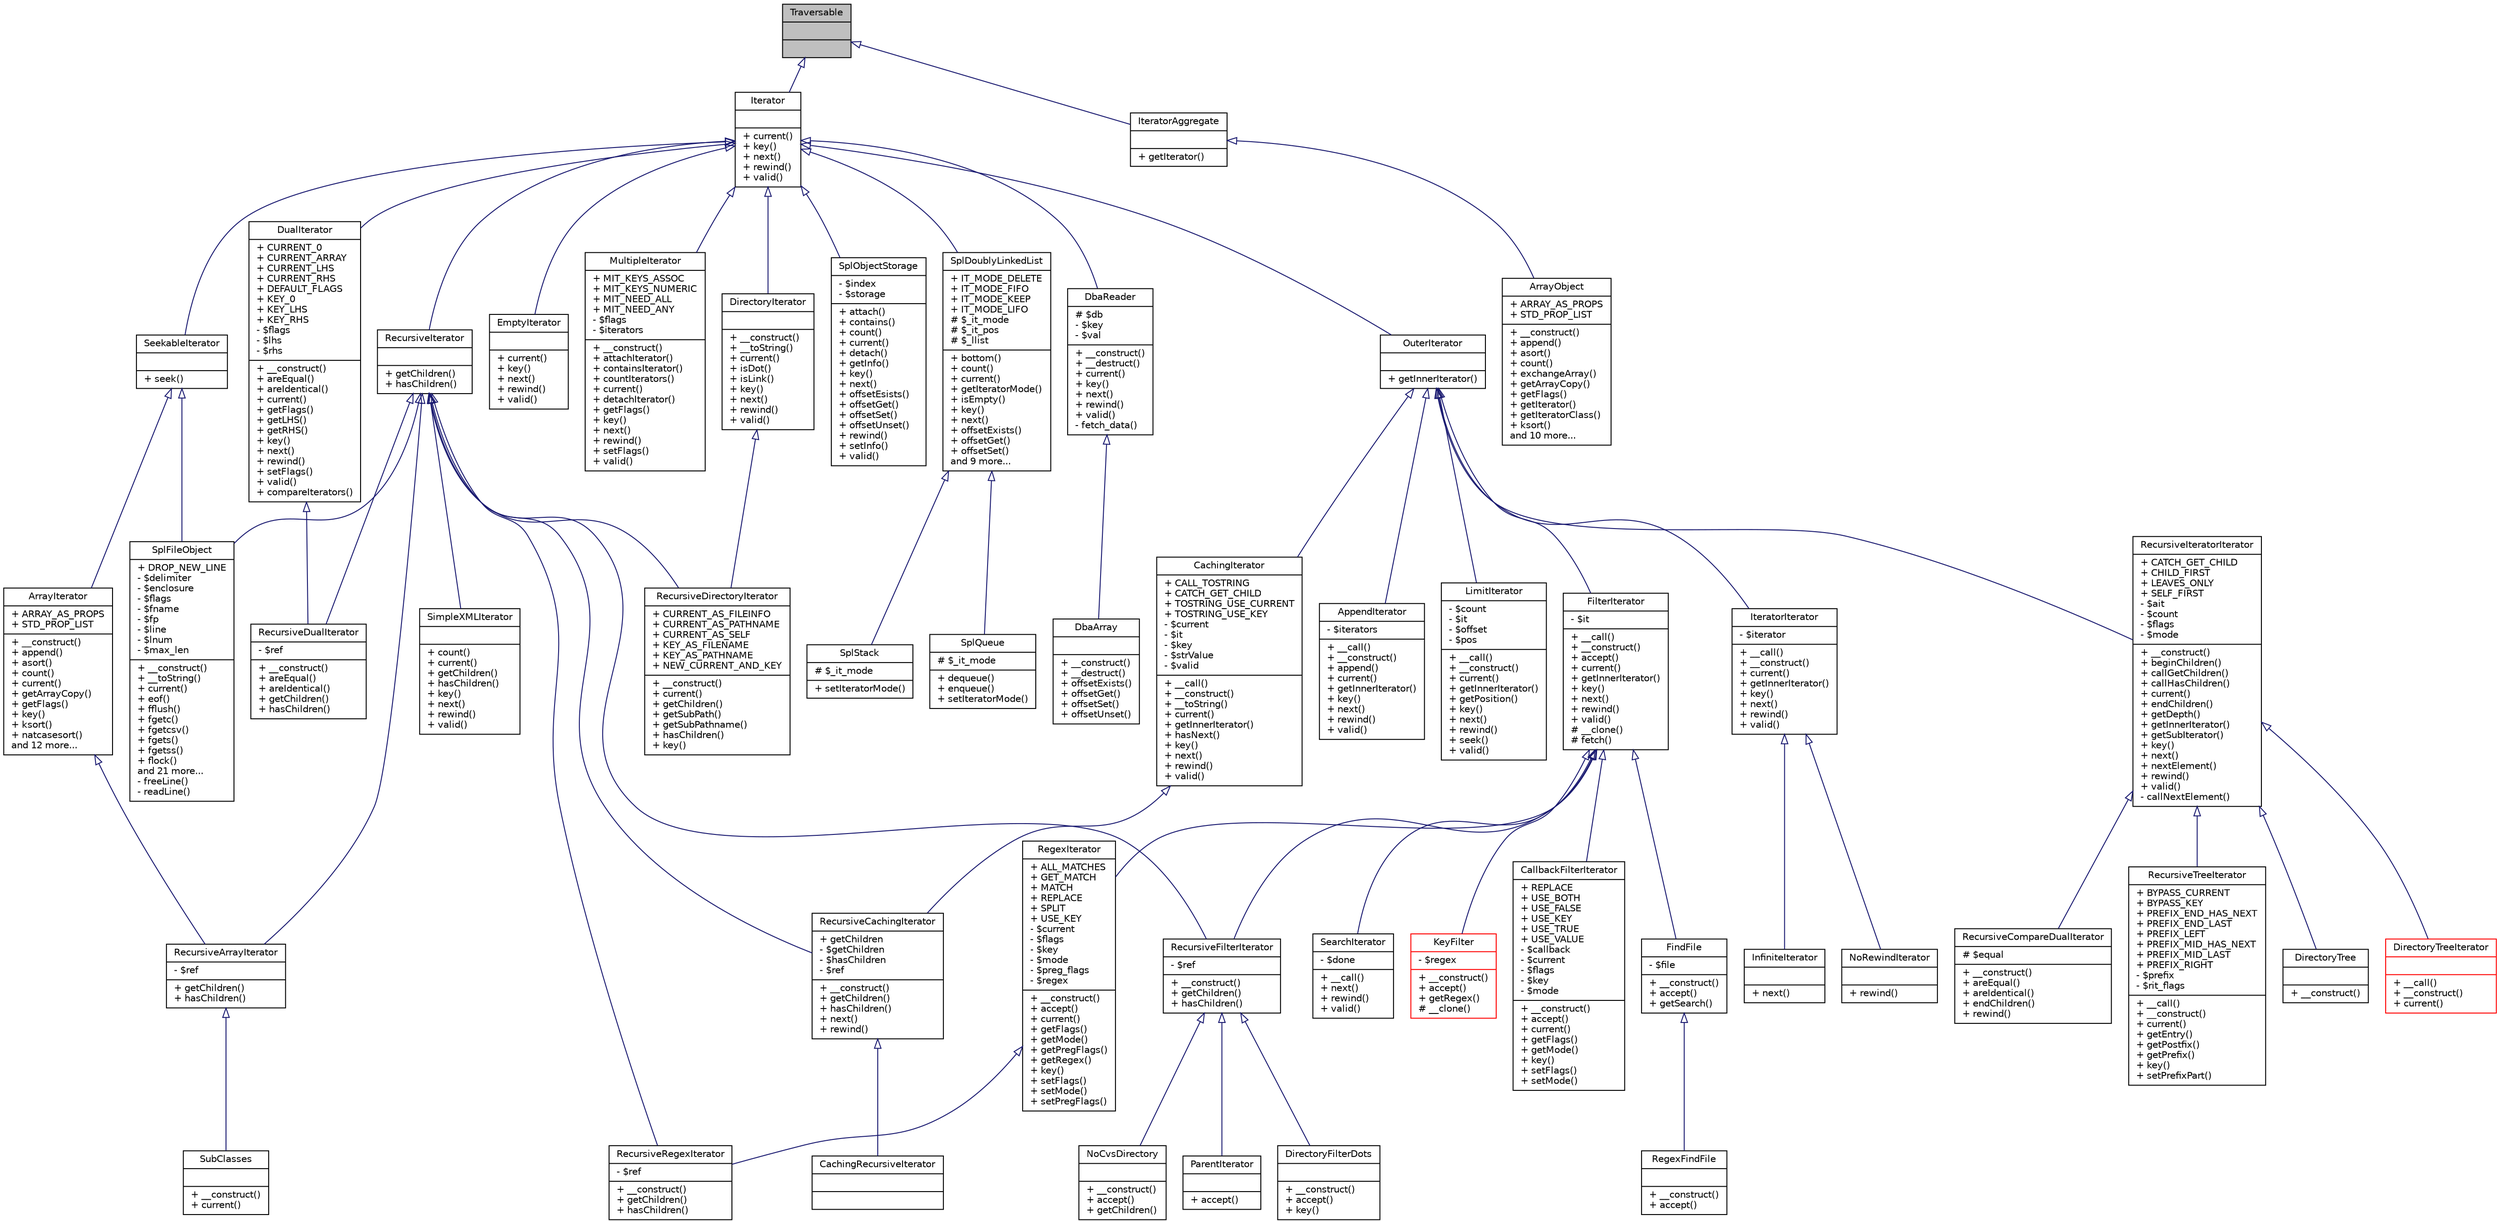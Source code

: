 digraph "Traversable"
{
  edge [fontname="Helvetica",fontsize="10",labelfontname="Helvetica",labelfontsize="10"];
  node [fontname="Helvetica",fontsize="10",shape=record];
  Node1 [label="{Traversable\n||}",height=0.2,width=0.4,color="black", fillcolor="grey75", style="filled" fontcolor="black"];
  Node1 -> Node2 [dir="back",color="midnightblue",fontsize="10",style="solid",arrowtail="onormal",fontname="Helvetica"];
  Node2 [label="{Iterator\n||+ current()\l+ key()\l+ next()\l+ rewind()\l+ valid()\l}",height=0.2,width=0.4,color="black", fillcolor="white", style="filled",URL="$interfaceIterator.html",tooltip="Basic iterator. "];
  Node2 -> Node3 [dir="back",color="midnightblue",fontsize="10",style="solid",arrowtail="onormal",fontname="Helvetica"];
  Node3 [label="{DbaReader\n|# $db\l- $key\l- $val\l|+ __construct()\l+ __destruct()\l+ current()\l+ key()\l+ next()\l+ rewind()\l+ valid()\l- fetch_data()\l}",height=0.2,width=0.4,color="black", fillcolor="white", style="filled",URL="$classDbaReader.html",tooltip="This implements a DBA Iterator. "];
  Node3 -> Node4 [dir="back",color="midnightblue",fontsize="10",style="solid",arrowtail="onormal",fontname="Helvetica"];
  Node4 [label="{DbaArray\n||+ __construct()\l+ __destruct()\l+ offsetExists()\l+ offsetGet()\l+ offsetSet()\l+ offsetUnset()\l}",height=0.2,width=0.4,color="black", fillcolor="white", style="filled",URL="$classDbaArray.html",tooltip="This implements a DBA Array. "];
  Node2 -> Node5 [dir="back",color="midnightblue",fontsize="10",style="solid",arrowtail="onormal",fontname="Helvetica"];
  Node5 [label="{DirectoryIterator\n||+ __construct()\l+ __toString()\l+ current()\l+ isDot()\l+ isLink()\l+ key()\l+ next()\l+ rewind()\l+ valid()\l}",height=0.2,width=0.4,color="black", fillcolor="white", style="filled",URL="$classDirectoryIterator.html",tooltip="Directory iterator. "];
  Node5 -> Node6 [dir="back",color="midnightblue",fontsize="10",style="solid",arrowtail="onormal",fontname="Helvetica"];
  Node6 [label="{RecursiveDirectoryIterator\n|+ CURRENT_AS_FILEINFO\l+ CURRENT_AS_PATHNAME\l+ CURRENT_AS_SELF\l+ KEY_AS_FILENAME\l+ KEY_AS_PATHNAME\l+ NEW_CURRENT_AND_KEY\l|+ __construct()\l+ current()\l+ getChildren()\l+ getSubPath()\l+ getSubPathname()\l+ hasChildren()\l+ key()\l}",height=0.2,width=0.4,color="black", fillcolor="white", style="filled",URL="$classRecursiveDirectoryIterator.html",tooltip="recursive directory iterator "];
  Node2 -> Node7 [dir="back",color="midnightblue",fontsize="10",style="solid",arrowtail="onormal",fontname="Helvetica"];
  Node7 [label="{DualIterator\n|+ CURRENT_0\l+ CURRENT_ARRAY\l+ CURRENT_LHS\l+ CURRENT_RHS\l+ DEFAULT_FLAGS\l+ KEY_0\l+ KEY_LHS\l+ KEY_RHS\l- $flags\l- $lhs\l- $rhs\l|+ __construct()\l+ areEqual()\l+ areIdentical()\l+ current()\l+ getFlags()\l+ getLHS()\l+ getRHS()\l+ key()\l+ next()\l+ rewind()\l+ setFlags()\l+ valid()\l+ compareIterators()\l}",height=0.2,width=0.4,color="black", fillcolor="white", style="filled",URL="$classDualIterator.html",tooltip="Synchronous iteration over two iterators. "];
  Node7 -> Node8 [dir="back",color="midnightblue",fontsize="10",style="solid",arrowtail="onormal",fontname="Helvetica"];
  Node8 [label="{RecursiveDualIterator\n|- $ref\l|+ __construct()\l+ areEqual()\l+ areIdentical()\l+ getChildren()\l+ hasChildren()\l}",height=0.2,width=0.4,color="black", fillcolor="white", style="filled",URL="$classRecursiveDualIterator.html",tooltip="Synchronous iteration over two recursive iterators. "];
  Node2 -> Node9 [dir="back",color="midnightblue",fontsize="10",style="solid",arrowtail="onormal",fontname="Helvetica"];
  Node9 [label="{EmptyIterator\n||+ current()\l+ key()\l+ next()\l+ rewind()\l+ valid()\l}",height=0.2,width=0.4,color="black", fillcolor="white", style="filled",URL="$classEmptyIterator.html",tooltip="An empty Iterator. "];
  Node2 -> Node10 [dir="back",color="midnightblue",fontsize="10",style="solid",arrowtail="onormal",fontname="Helvetica"];
  Node10 [label="{MultipleIterator\n|+ MIT_KEYS_ASSOC\l+ MIT_KEYS_NUMERIC\l+ MIT_NEED_ALL\l+ MIT_NEED_ANY\l- $flags\l- $iterators\l|+ __construct()\l+ attachIterator()\l+ containsIterator()\l+ countIterators()\l+ current()\l+ detachIterator()\l+ getFlags()\l+ key()\l+ next()\l+ rewind()\l+ setFlags()\l+ valid()\l}",height=0.2,width=0.4,color="black", fillcolor="white", style="filled",URL="$classMultipleIterator.html",tooltip="Iterator that iterates over several iterators one after the other. "];
  Node2 -> Node11 [dir="back",color="midnightblue",fontsize="10",style="solid",arrowtail="onormal",fontname="Helvetica"];
  Node11 [label="{OuterIterator\n||+ getInnerIterator()\l}",height=0.2,width=0.4,color="black", fillcolor="white", style="filled",URL="$interfaceOuterIterator.html",tooltip="Interface to access the current inner iteraor of iterator wrappers. "];
  Node11 -> Node12 [dir="back",color="midnightblue",fontsize="10",style="solid",arrowtail="onormal",fontname="Helvetica"];
  Node12 [label="{AppendIterator\n|- $iterators\l|+ __call()\l+ __construct()\l+ append()\l+ current()\l+ getInnerIterator()\l+ key()\l+ next()\l+ rewind()\l+ valid()\l}",height=0.2,width=0.4,color="black", fillcolor="white", style="filled",URL="$classAppendIterator.html",tooltip="Iterator that iterates over several iterators one after the other. "];
  Node11 -> Node13 [dir="back",color="midnightblue",fontsize="10",style="solid",arrowtail="onormal",fontname="Helvetica"];
  Node13 [label="{CachingIterator\n|+ CALL_TOSTRING\l+ CATCH_GET_CHILD\l+ TOSTRING_USE_CURRENT\l+ TOSTRING_USE_KEY\l- $current\l- $it\l- $key\l- $strValue\l- $valid\l|+ __call()\l+ __construct()\l+ __toString()\l+ current()\l+ getInnerIterator()\l+ hasNext()\l+ key()\l+ next()\l+ rewind()\l+ valid()\l}",height=0.2,width=0.4,color="black", fillcolor="white", style="filled",URL="$classCachingIterator.html",tooltip="Cached iteration over another Iterator. "];
  Node13 -> Node14 [dir="back",color="midnightblue",fontsize="10",style="solid",arrowtail="onormal",fontname="Helvetica"];
  Node14 [label="{RecursiveCachingIterator\n|+ getChildren\l- $getChildren\l- $hasChildren\l- $ref\l|+ __construct()\l+ getChildren()\l+ hasChildren()\l+ next()\l+ rewind()\l}",height=0.2,width=0.4,color="black", fillcolor="white", style="filled",URL="$classRecursiveCachingIterator.html",tooltip="Cached recursive iteration over another Iterator. "];
  Node14 -> Node15 [dir="back",color="midnightblue",fontsize="10",style="solid",arrowtail="onormal",fontname="Helvetica"];
  Node15 [label="{CachingRecursiveIterator\n||}",height=0.2,width=0.4,color="black", fillcolor="white", style="filled",URL="$classCachingRecursiveIterator.html",tooltip="Compatibility to PHP 5.0. "];
  Node11 -> Node16 [dir="back",color="midnightblue",fontsize="10",style="solid",arrowtail="onormal",fontname="Helvetica"];
  Node16 [label="{FilterIterator\n|- $it\l|+ __call()\l+ __construct()\l+ accept()\l+ current()\l+ getInnerIterator()\l+ key()\l+ next()\l+ rewind()\l+ valid()\l# __clone()\l# fetch()\l}",height=0.2,width=0.4,color="black", fillcolor="white", style="filled",URL="$classFilterIterator.html",tooltip="Abstract filter for iterators. "];
  Node16 -> Node17 [dir="back",color="midnightblue",fontsize="10",style="solid",arrowtail="onormal",fontname="Helvetica"];
  Node17 [label="{CallbackFilterIterator\n|+ REPLACE\l+ USE_BOTH\l+ USE_FALSE\l+ USE_KEY\l+ USE_TRUE\l+ USE_VALUE\l- $callback\l- $current\l- $flags\l- $key\l- $mode\l|+ __construct()\l+ accept()\l+ current()\l+ getFlags()\l+ getMode()\l+ key()\l+ setFlags()\l+ setMode()\l}",height=0.2,width=0.4,color="black", fillcolor="white", style="filled",URL="$classCallbackFilterIterator.html",tooltip="A non abstract FiletrIterator that uses a callback foreach element. "];
  Node16 -> Node18 [dir="back",color="midnightblue",fontsize="10",style="solid",arrowtail="onormal",fontname="Helvetica"];
  Node18 [label="{FindFile\n|- $file\l|+ __construct()\l+ accept()\l+ getSearch()\l}",height=0.2,width=0.4,color="black", fillcolor="white", style="filled",URL="$classFindFile.html",tooltip="Base class to find files. "];
  Node18 -> Node19 [dir="back",color="midnightblue",fontsize="10",style="solid",arrowtail="onormal",fontname="Helvetica"];
  Node19 [label="{RegexFindFile\n||+ __construct()\l+ accept()\l}",height=0.2,width=0.4,color="black", fillcolor="white", style="filled",URL="$classRegexFindFile.html",tooltip="Find files by regular expression. "];
  Node16 -> Node20 [dir="back",color="midnightblue",fontsize="10",style="solid",arrowtail="onormal",fontname="Helvetica"];
  Node20 [label="{KeyFilter\n|- $regex\l|+ __construct()\l+ accept()\l+ getRegex()\l# __clone()\l}",height=0.2,width=0.4,color="red", fillcolor="white", style="filled",URL="$classKeyFilter.html",tooltip="Regular expression filter for string iterators. "];
  Node16 -> Node21 [dir="back",color="midnightblue",fontsize="10",style="solid",arrowtail="onormal",fontname="Helvetica"];
  Node21 [label="{RecursiveFilterIterator\n|- $ref\l|+ __construct()\l+ getChildren()\l+ hasChildren()\l}",height=0.2,width=0.4,color="black", fillcolor="white", style="filled",URL="$classRecursiveFilterIterator.html",tooltip="Iterator to filter recursive iterators. "];
  Node21 -> Node22 [dir="back",color="midnightblue",fontsize="10",style="solid",arrowtail="onormal",fontname="Helvetica"];
  Node22 [label="{DirectoryFilterDots\n||+ __construct()\l+ accept()\l+ key()\l}",height=0.2,width=0.4,color="black", fillcolor="white", style="filled",URL="$classDirectoryFilterDots.html",tooltip="A filtered DirectoryIterator. "];
  Node21 -> Node23 [dir="back",color="midnightblue",fontsize="10",style="solid",arrowtail="onormal",fontname="Helvetica"];
  Node23 [label="{NoCvsDirectory\n||+ __construct()\l+ accept()\l+ getChildren()\l}",height=0.2,width=0.4,color="black", fillcolor="white", style="filled",URL="$classNoCvsDirectory.html"];
  Node21 -> Node24 [dir="back",color="midnightblue",fontsize="10",style="solid",arrowtail="onormal",fontname="Helvetica"];
  Node24 [label="{ParentIterator\n||+ accept()\l}",height=0.2,width=0.4,color="black", fillcolor="white", style="filled",URL="$classParentIterator.html",tooltip="Iterator to filter parents. "];
  Node16 -> Node25 [dir="back",color="midnightblue",fontsize="10",style="solid",arrowtail="onormal",fontname="Helvetica"];
  Node25 [label="{RegexIterator\n|+ ALL_MATCHES\l+ GET_MATCH\l+ MATCH\l+ REPLACE\l+ SPLIT\l+ USE_KEY\l- $current\l- $flags\l- $key\l- $mode\l- $preg_flags\l- $regex\l|+ __construct()\l+ accept()\l+ current()\l+ getFlags()\l+ getMode()\l+ getPregFlags()\l+ getRegex()\l+ key()\l+ setFlags()\l+ setMode()\l+ setPregFlags()\l}",height=0.2,width=0.4,color="black", fillcolor="white", style="filled",URL="$classRegexIterator.html",tooltip="Regular expression filter for iterators. "];
  Node25 -> Node26 [dir="back",color="midnightblue",fontsize="10",style="solid",arrowtail="onormal",fontname="Helvetica"];
  Node26 [label="{RecursiveRegexIterator\n|- $ref\l|+ __construct()\l+ getChildren()\l+ hasChildren()\l}",height=0.2,width=0.4,color="black", fillcolor="white", style="filled",URL="$classRecursiveRegexIterator.html",tooltip="Recursive regular expression filter for iterators. "];
  Node16 -> Node27 [dir="back",color="midnightblue",fontsize="10",style="solid",arrowtail="onormal",fontname="Helvetica"];
  Node27 [label="{SearchIterator\n|- $done\l|+ __call()\l+ next()\l+ rewind()\l+ valid()\l}",height=0.2,width=0.4,color="black", fillcolor="white", style="filled",URL="$classSearchIterator.html",tooltip="Iterator to search for a specific element. "];
  Node11 -> Node28 [dir="back",color="midnightblue",fontsize="10",style="solid",arrowtail="onormal",fontname="Helvetica"];
  Node28 [label="{IteratorIterator\n|- $iterator\l|+ __call()\l+ __construct()\l+ current()\l+ getInnerIterator()\l+ key()\l+ next()\l+ rewind()\l+ valid()\l}",height=0.2,width=0.4,color="black", fillcolor="white", style="filled",URL="$classIteratorIterator.html",tooltip="Basic Iterator wrapper. "];
  Node28 -> Node29 [dir="back",color="midnightblue",fontsize="10",style="solid",arrowtail="onormal",fontname="Helvetica"];
  Node29 [label="{InfiniteIterator\n||+ next()\l}",height=0.2,width=0.4,color="black", fillcolor="white", style="filled",URL="$classInfiniteIterator.html",tooltip="An infinite Iterator. "];
  Node28 -> Node30 [dir="back",color="midnightblue",fontsize="10",style="solid",arrowtail="onormal",fontname="Helvetica"];
  Node30 [label="{NoRewindIterator\n||+ rewind()\l}",height=0.2,width=0.4,color="black", fillcolor="white", style="filled",URL="$classNoRewindIterator.html",tooltip="An Iterator wrapper that doesn&#39;t call rewind. "];
  Node11 -> Node31 [dir="back",color="midnightblue",fontsize="10",style="solid",arrowtail="onormal",fontname="Helvetica"];
  Node31 [label="{LimitIterator\n|- $count\l- $it\l- $offset\l- $pos\l|+ __call()\l+ __construct()\l+ current()\l+ getInnerIterator()\l+ getPosition()\l+ key()\l+ next()\l+ rewind()\l+ seek()\l+ valid()\l}",height=0.2,width=0.4,color="black", fillcolor="white", style="filled",URL="$classLimitIterator.html",tooltip="Limited Iteration over another Iterator. "];
  Node11 -> Node32 [dir="back",color="midnightblue",fontsize="10",style="solid",arrowtail="onormal",fontname="Helvetica"];
  Node32 [label="{RecursiveIteratorIterator\n|+ CATCH_GET_CHILD\l+ CHILD_FIRST\l+ LEAVES_ONLY\l+ SELF_FIRST\l- $ait\l- $count\l- $flags\l- $mode\l|+ __construct()\l+ beginChildren()\l+ callGetChildren()\l+ callHasChildren()\l+ current()\l+ endChildren()\l+ getDepth()\l+ getInnerIterator()\l+ getSubIterator()\l+ key()\l+ next()\l+ nextElement()\l+ rewind()\l+ valid()\l- callNextElement()\l}",height=0.2,width=0.4,color="black", fillcolor="white", style="filled",URL="$classRecursiveIteratorIterator.html",tooltip="Iterates through recursive iterators. "];
  Node32 -> Node33 [dir="back",color="midnightblue",fontsize="10",style="solid",arrowtail="onormal",fontname="Helvetica"];
  Node33 [label="{DirectoryTree\n||+ __construct()\l}",height=0.2,width=0.4,color="black", fillcolor="white", style="filled",URL="$classDirectoryTree.html",tooltip="A directory iterator that does not show &#39;. "];
  Node32 -> Node34 [dir="back",color="midnightblue",fontsize="10",style="solid",arrowtail="onormal",fontname="Helvetica"];
  Node34 [label="{DirectoryTreeIterator\n||+ __call()\l+ __construct()\l+ current()\l}",height=0.2,width=0.4,color="red", fillcolor="white", style="filled",URL="$classDirectoryTreeIterator.html",tooltip="DirectoryIterator to generate ASCII graphic directory trees. "];
  Node32 -> Node35 [dir="back",color="midnightblue",fontsize="10",style="solid",arrowtail="onormal",fontname="Helvetica"];
  Node35 [label="{RecursiveCompareDualIterator\n|# $equal\l|+ __construct()\l+ areEqual()\l+ areIdentical()\l+ endChildren()\l+ rewind()\l}",height=0.2,width=0.4,color="black", fillcolor="white", style="filled",URL="$classRecursiveCompareDualIterator.html",tooltip="Recursive comparison iterator for a RecursiveDualIterator. "];
  Node32 -> Node36 [dir="back",color="midnightblue",fontsize="10",style="solid",arrowtail="onormal",fontname="Helvetica"];
  Node36 [label="{RecursiveTreeIterator\n|+ BYPASS_CURRENT\l+ BYPASS_KEY\l+ PREFIX_END_HAS_NEXT\l+ PREFIX_END_LAST\l+ PREFIX_LEFT\l+ PREFIX_MID_HAS_NEXT\l+ PREFIX_MID_LAST\l+ PREFIX_RIGHT\l- $prefix\l- $rit_flags\l|+ __call()\l+ __construct()\l+ current()\l+ getEntry()\l+ getPostfix()\l+ getPrefix()\l+ key()\l+ setPrefixPart()\l}",height=0.2,width=0.4,color="black", fillcolor="white", style="filled",URL="$classRecursiveTreeIterator.html",tooltip="RecursiveIteratorIterator to generate ASCII graphic trees for the entries in a RecursiveIterator. "];
  Node2 -> Node37 [dir="back",color="midnightblue",fontsize="10",style="solid",arrowtail="onormal",fontname="Helvetica"];
  Node37 [label="{RecursiveIterator\n||+ getChildren()\l+ hasChildren()\l}",height=0.2,width=0.4,color="black", fillcolor="white", style="filled",URL="$interfaceRecursiveIterator.html",tooltip="Interface for recursive iteration with RecursiveIteratorIterator. "];
  Node37 -> Node38 [dir="back",color="midnightblue",fontsize="10",style="solid",arrowtail="onormal",fontname="Helvetica"];
  Node38 [label="{RecursiveArrayIterator\n|- $ref\l|+ getChildren()\l+ hasChildren()\l}",height=0.2,width=0.4,color="black", fillcolor="white", style="filled",URL="$classRecursiveArrayIterator.html",tooltip="A recursive array iterator. "];
  Node38 -> Node39 [dir="back",color="midnightblue",fontsize="10",style="solid",arrowtail="onormal",fontname="Helvetica"];
  Node39 [label="{SubClasses\n||+ __construct()\l+ current()\l}",height=0.2,width=0.4,color="black", fillcolor="white", style="filled",URL="$classSubClasses.html",tooltip="Collects sub classes for given class or interface. "];
  Node37 -> Node14 [dir="back",color="midnightblue",fontsize="10",style="solid",arrowtail="onormal",fontname="Helvetica"];
  Node37 -> Node6 [dir="back",color="midnightblue",fontsize="10",style="solid",arrowtail="onormal",fontname="Helvetica"];
  Node37 -> Node8 [dir="back",color="midnightblue",fontsize="10",style="solid",arrowtail="onormal",fontname="Helvetica"];
  Node37 -> Node21 [dir="back",color="midnightblue",fontsize="10",style="solid",arrowtail="onormal",fontname="Helvetica"];
  Node37 -> Node26 [dir="back",color="midnightblue",fontsize="10",style="solid",arrowtail="onormal",fontname="Helvetica"];
  Node37 -> Node40 [dir="back",color="midnightblue",fontsize="10",style="solid",arrowtail="onormal",fontname="Helvetica"];
  Node40 [label="{SimpleXMLIterator\n||+ count()\l+ current()\l+ getChildren()\l+ hasChildren()\l+ key()\l+ next()\l+ rewind()\l+ valid()\l}",height=0.2,width=0.4,color="black", fillcolor="white", style="filled",URL="$classSimpleXMLIterator.html",tooltip="recursive SimpleXML_Element iterator "];
  Node37 -> Node41 [dir="back",color="midnightblue",fontsize="10",style="solid",arrowtail="onormal",fontname="Helvetica"];
  Node41 [label="{SplFileObject\n|+ DROP_NEW_LINE\l- $delimiter\l- $enclosure\l- $flags\l- $fname\l- $fp\l- $line\l- $lnum\l- $max_len\l|+ __construct()\l+ __toString()\l+ current()\l+ eof()\l+ fflush()\l+ fgetc()\l+ fgetcsv()\l+ fgets()\l+ fgetss()\l+ flock()\land 21 more...\l- freeLine()\l- readLine()\l}",height=0.2,width=0.4,color="black", fillcolor="white", style="filled",URL="$classSplFileObject.html",tooltip="Object representation for any stream. "];
  Node2 -> Node42 [dir="back",color="midnightblue",fontsize="10",style="solid",arrowtail="onormal",fontname="Helvetica"];
  Node42 [label="{SeekableIterator\n||+ seek()\l}",height=0.2,width=0.4,color="black", fillcolor="white", style="filled",URL="$interfaceSeekableIterator.html",tooltip="seekable iterator "];
  Node42 -> Node43 [dir="back",color="midnightblue",fontsize="10",style="solid",arrowtail="onormal",fontname="Helvetica"];
  Node43 [label="{ArrayIterator\n|+ ARRAY_AS_PROPS\l+ STD_PROP_LIST\l|+ __construct()\l+ append()\l+ asort()\l+ count()\l+ current()\l+ getArrayCopy()\l+ getFlags()\l+ key()\l+ ksort()\l+ natcasesort()\land 12 more...\l}",height=0.2,width=0.4,color="black", fillcolor="white", style="filled",URL="$classArrayIterator.html",tooltip="An Array iterator. "];
  Node43 -> Node38 [dir="back",color="midnightblue",fontsize="10",style="solid",arrowtail="onormal",fontname="Helvetica"];
  Node42 -> Node41 [dir="back",color="midnightblue",fontsize="10",style="solid",arrowtail="onormal",fontname="Helvetica"];
  Node2 -> Node44 [dir="back",color="midnightblue",fontsize="10",style="solid",arrowtail="onormal",fontname="Helvetica"];
  Node44 [label="{SplDoublyLinkedList\n|+ IT_MODE_DELETE\l+ IT_MODE_FIFO\l+ IT_MODE_KEEP\l+ IT_MODE_LIFO\l# $_it_mode\l# $_it_pos\l# $_llist\l|+ bottom()\l+ count()\l+ current()\l+ getIteratorMode()\l+ isEmpty()\l+ key()\l+ next()\l+ offsetExists()\l+ offsetGet()\l+ offsetSet()\land 9 more...\l}",height=0.2,width=0.4,color="black", fillcolor="white", style="filled",URL="$classSplDoublyLinkedList.html",tooltip="Doubly Linked List. "];
  Node44 -> Node45 [dir="back",color="midnightblue",fontsize="10",style="solid",arrowtail="onormal",fontname="Helvetica"];
  Node45 [label="{SplQueue\n|# $_it_mode\l|+ dequeue()\l+ enqueue()\l+ setIteratorMode()\l}",height=0.2,width=0.4,color="black", fillcolor="white", style="filled",URL="$classSplQueue.html",tooltip="Implementation of a Queue through a DoublyLinkedList. "];
  Node44 -> Node46 [dir="back",color="midnightblue",fontsize="10",style="solid",arrowtail="onormal",fontname="Helvetica"];
  Node46 [label="{SplStack\n|# $_it_mode\l|+ setIteratorMode()\l}",height=0.2,width=0.4,color="black", fillcolor="white", style="filled",URL="$classSplStack.html",tooltip="Implementation of a stack through a DoublyLinkedList. "];
  Node2 -> Node47 [dir="back",color="midnightblue",fontsize="10",style="solid",arrowtail="onormal",fontname="Helvetica"];
  Node47 [label="{SplObjectStorage\n|- $index\l- $storage\l|+ attach()\l+ contains()\l+ count()\l+ current()\l+ detach()\l+ getInfo()\l+ key()\l+ next()\l+ offsetEsists()\l+ offsetGet()\l+ offsetSet()\l+ offsetUnset()\l+ rewind()\l+ setInfo()\l+ valid()\l}",height=0.2,width=0.4,color="black", fillcolor="white", style="filled",URL="$classSplObjectStorage.html",tooltip="Object storage. "];
  Node1 -> Node48 [dir="back",color="midnightblue",fontsize="10",style="solid",arrowtail="onormal",fontname="Helvetica"];
  Node48 [label="{IteratorAggregate\n||+ getIterator()\l}",height=0.2,width=0.4,color="black", fillcolor="white", style="filled",URL="$interfaceIteratorAggregate.html",tooltip="Interface to create an external Iterator. "];
  Node48 -> Node49 [dir="back",color="midnightblue",fontsize="10",style="solid",arrowtail="onormal",fontname="Helvetica"];
  Node49 [label="{ArrayObject\n|+ ARRAY_AS_PROPS\l+ STD_PROP_LIST\l|+ __construct()\l+ append()\l+ asort()\l+ count()\l+ exchangeArray()\l+ getArrayCopy()\l+ getFlags()\l+ getIterator()\l+ getIteratorClass()\l+ ksort()\land 10 more...\l}",height=0.2,width=0.4,color="black", fillcolor="white", style="filled",URL="$classArrayObject.html",tooltip="An Array wrapper. "];
}
